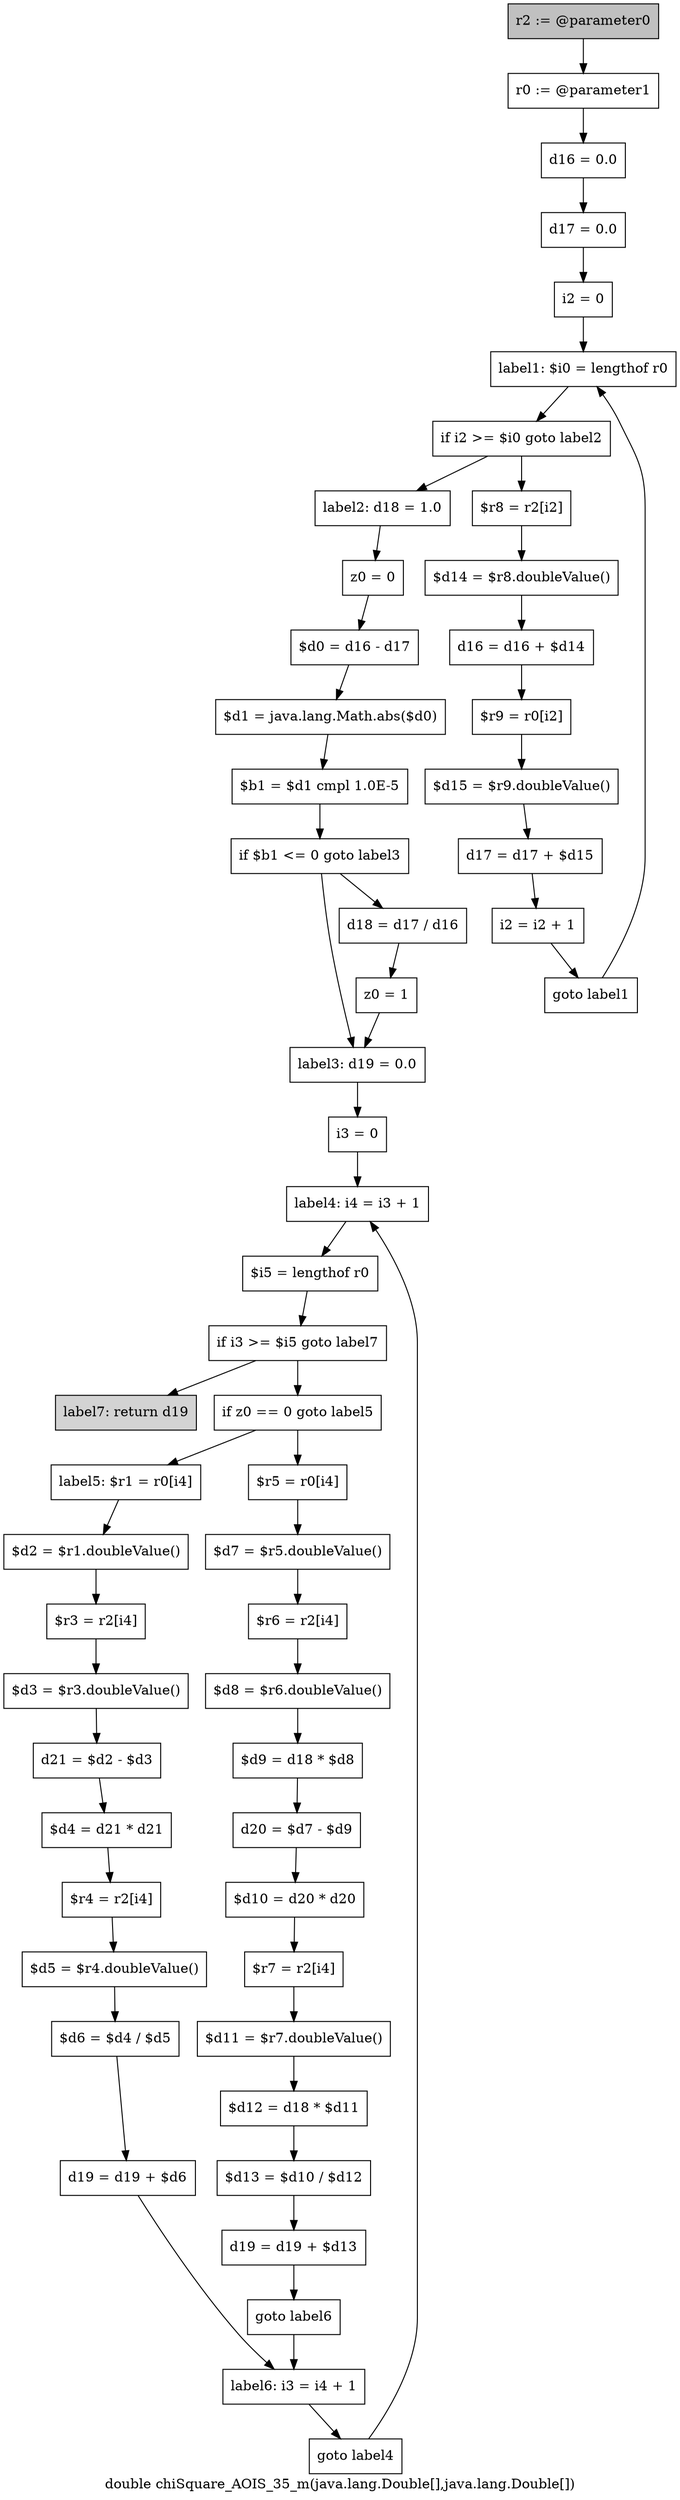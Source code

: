 digraph "double chiSquare_AOIS_35_m(java.lang.Double[],java.lang.Double[])" {
    label="double chiSquare_AOIS_35_m(java.lang.Double[],java.lang.Double[])";
    node [shape=box];
    "0" [style=filled,fillcolor=gray,label="r2 := @parameter0",];
    "1" [label="r0 := @parameter1",];
    "0"->"1";
    "2" [label="d16 = 0.0",];
    "1"->"2";
    "3" [label="d17 = 0.0",];
    "2"->"3";
    "4" [label="i2 = 0",];
    "3"->"4";
    "5" [label="label1: $i0 = lengthof r0",];
    "4"->"5";
    "6" [label="if i2 >= $i0 goto label2",];
    "5"->"6";
    "7" [label="$r8 = r2[i2]",];
    "6"->"7";
    "15" [label="label2: d18 = 1.0",];
    "6"->"15";
    "8" [label="$d14 = $r8.doubleValue()",];
    "7"->"8";
    "9" [label="d16 = d16 + $d14",];
    "8"->"9";
    "10" [label="$r9 = r0[i2]",];
    "9"->"10";
    "11" [label="$d15 = $r9.doubleValue()",];
    "10"->"11";
    "12" [label="d17 = d17 + $d15",];
    "11"->"12";
    "13" [label="i2 = i2 + 1",];
    "12"->"13";
    "14" [label="goto label1",];
    "13"->"14";
    "14"->"5";
    "16" [label="z0 = 0",];
    "15"->"16";
    "17" [label="$d0 = d16 - d17",];
    "16"->"17";
    "18" [label="$d1 = java.lang.Math.abs($d0)",];
    "17"->"18";
    "19" [label="$b1 = $d1 cmpl 1.0E-5",];
    "18"->"19";
    "20" [label="if $b1 <= 0 goto label3",];
    "19"->"20";
    "21" [label="d18 = d17 / d16",];
    "20"->"21";
    "23" [label="label3: d19 = 0.0",];
    "20"->"23";
    "22" [label="z0 = 1",];
    "21"->"22";
    "22"->"23";
    "24" [label="i3 = 0",];
    "23"->"24";
    "25" [label="label4: i4 = i3 + 1",];
    "24"->"25";
    "26" [label="$i5 = lengthof r0",];
    "25"->"26";
    "27" [label="if i3 >= $i5 goto label7",];
    "26"->"27";
    "28" [label="if z0 == 0 goto label5",];
    "27"->"28";
    "54" [style=filled,fillcolor=lightgray,label="label7: return d19",];
    "27"->"54";
    "29" [label="$r5 = r0[i4]",];
    "28"->"29";
    "42" [label="label5: $r1 = r0[i4]",];
    "28"->"42";
    "30" [label="$d7 = $r5.doubleValue()",];
    "29"->"30";
    "31" [label="$r6 = r2[i4]",];
    "30"->"31";
    "32" [label="$d8 = $r6.doubleValue()",];
    "31"->"32";
    "33" [label="$d9 = d18 * $d8",];
    "32"->"33";
    "34" [label="d20 = $d7 - $d9",];
    "33"->"34";
    "35" [label="$d10 = d20 * d20",];
    "34"->"35";
    "36" [label="$r7 = r2[i4]",];
    "35"->"36";
    "37" [label="$d11 = $r7.doubleValue()",];
    "36"->"37";
    "38" [label="$d12 = d18 * $d11",];
    "37"->"38";
    "39" [label="$d13 = $d10 / $d12",];
    "38"->"39";
    "40" [label="d19 = d19 + $d13",];
    "39"->"40";
    "41" [label="goto label6",];
    "40"->"41";
    "52" [label="label6: i3 = i4 + 1",];
    "41"->"52";
    "43" [label="$d2 = $r1.doubleValue()",];
    "42"->"43";
    "44" [label="$r3 = r2[i4]",];
    "43"->"44";
    "45" [label="$d3 = $r3.doubleValue()",];
    "44"->"45";
    "46" [label="d21 = $d2 - $d3",];
    "45"->"46";
    "47" [label="$d4 = d21 * d21",];
    "46"->"47";
    "48" [label="$r4 = r2[i4]",];
    "47"->"48";
    "49" [label="$d5 = $r4.doubleValue()",];
    "48"->"49";
    "50" [label="$d6 = $d4 / $d5",];
    "49"->"50";
    "51" [label="d19 = d19 + $d6",];
    "50"->"51";
    "51"->"52";
    "53" [label="goto label4",];
    "52"->"53";
    "53"->"25";
}
